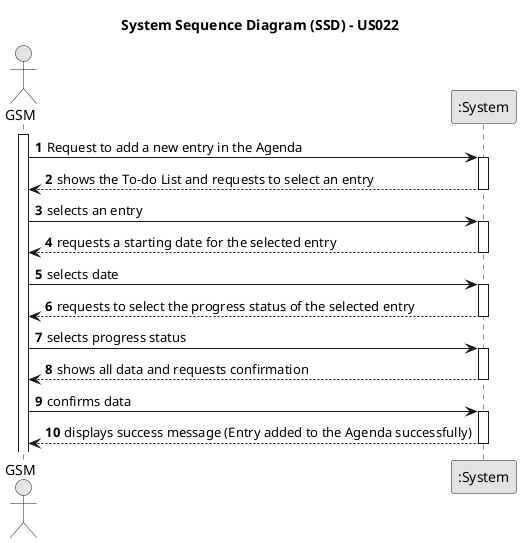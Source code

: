 @startuml
skinparam monochrome true
skinparam packageStyle rectangle
skinparam shadowing false

title System Sequence Diagram (SSD) - US022

autonumber

actor "GSM" as GSM
participant ":System" as System

activate GSM

    GSM -> System : Request to add a new entry in the Agenda
    activate System

        System --> GSM : shows the To-do List and requests to select an entry
    deactivate System

    GSM -> System : selects an entry

    activate System

        System --> GSM : requests a starting date for the selected entry
    deactivate System

    GSM -> System : selects date

    activate System

        System --> GSM : requests to select the progress status of the selected entry
    deactivate System

    GSM -> System : selects progress status

    activate System

        System --> GSM : shows all data and requests confirmation
    deactivate System

    GSM -> System : confirms data
    activate System

        System --> GSM : displays success message (Entry added to the Agenda successfully)
    deactivate System

@enduml